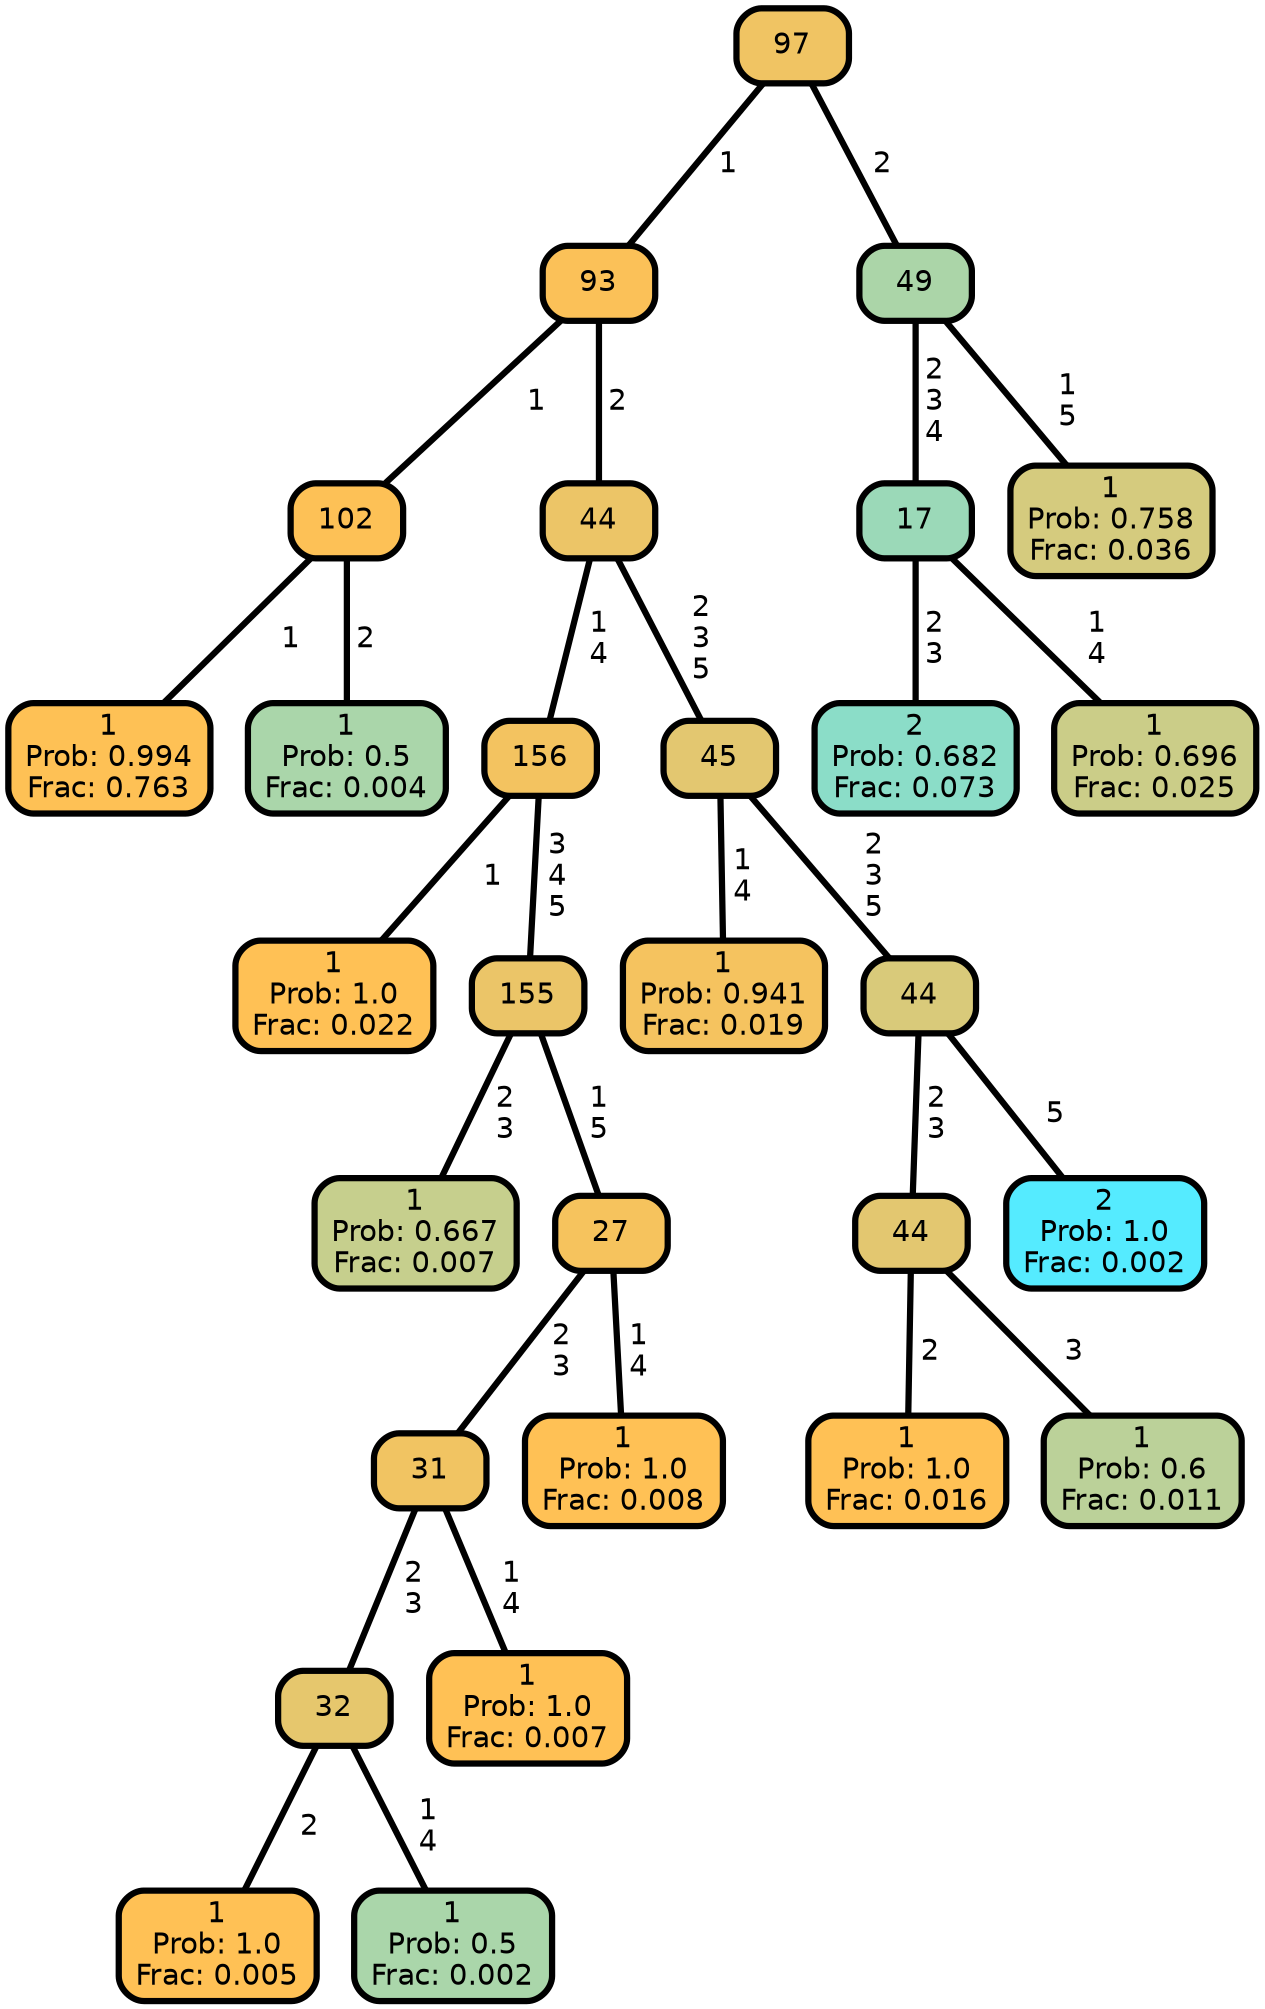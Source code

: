 graph Tree {
node [shape=box, style="filled, rounded",color="black",penwidth="3",fontcolor="black",                 fontname=helvetica] ;
graph [ranksep="0 equally", splines=straight,                 bgcolor=transparent, dpi=200] ;
edge [fontname=helvetica, color=black] ;
0 [label="1
Prob: 0.994
Frac: 0.763", fillcolor="#fec155"] ;
1 [label="102", fillcolor="#fdc156"] ;
2 [label="1
Prob: 0.5
Frac: 0.004", fillcolor="#aad6aa"] ;
3 [label="93", fillcolor="#fbc158"] ;
4 [label="1
Prob: 1.0
Frac: 0.022", fillcolor="#ffc155"] ;
5 [label="156", fillcolor="#f3c360"] ;
6 [label="1
Prob: 0.667
Frac: 0.007", fillcolor="#c6cf8d"] ;
7 [label="155", fillcolor="#ebc568"] ;
8 [label="1
Prob: 1.0
Frac: 0.005", fillcolor="#ffc155"] ;
9 [label="32", fillcolor="#e6c76d"] ;
10 [label="1
Prob: 0.5
Frac: 0.002", fillcolor="#aad6aa"] ;
11 [label="31", fillcolor="#f1c462"] ;
12 [label="1
Prob: 1.0
Frac: 0.007", fillcolor="#ffc155"] ;
13 [label="27", fillcolor="#f6c35d"] ;
14 [label="1
Prob: 1.0
Frac: 0.008", fillcolor="#ffc155"] ;
15 [label="44", fillcolor="#ecc567"] ;
16 [label="1
Prob: 0.941
Frac: 0.019", fillcolor="#f5c35f"] ;
17 [label="45", fillcolor="#e3c770"] ;
18 [label="1
Prob: 1.0
Frac: 0.016", fillcolor="#ffc155"] ;
19 [label="44", fillcolor="#e3c770"] ;
20 [label="1
Prob: 0.6
Frac: 0.011", fillcolor="#bbd199"] ;
21 [label="44", fillcolor="#d9ca7a"] ;
22 [label="2
Prob: 1.0
Frac: 0.002", fillcolor="#55ebff"] ;
23 [label="97", fillcolor="#f0c463"] ;
24 [label="2
Prob: 0.682
Frac: 0.073", fillcolor="#8bddc8"] ;
25 [label="17", fillcolor="#9bd9b8"] ;
26 [label="1
Prob: 0.696
Frac: 0.025", fillcolor="#cbcd88"] ;
27 [label="49", fillcolor="#abd5a8"] ;
28 [label="1
Prob: 0.758
Frac: 0.036", fillcolor="#d5cb7e"] ;
1 -- 0 [label=" 1",penwidth=3] ;
1 -- 2 [label=" 2",penwidth=3] ;
3 -- 1 [label=" 1",penwidth=3] ;
3 -- 15 [label=" 2",penwidth=3] ;
5 -- 4 [label=" 1",penwidth=3] ;
5 -- 7 [label=" 3\n 4\n 5",penwidth=3] ;
7 -- 6 [label=" 2\n 3",penwidth=3] ;
7 -- 13 [label=" 1\n 5",penwidth=3] ;
9 -- 8 [label=" 2",penwidth=3] ;
9 -- 10 [label=" 1\n 4",penwidth=3] ;
11 -- 9 [label=" 2\n 3",penwidth=3] ;
11 -- 12 [label=" 1\n 4",penwidth=3] ;
13 -- 11 [label=" 2\n 3",penwidth=3] ;
13 -- 14 [label=" 1\n 4",penwidth=3] ;
15 -- 5 [label=" 1\n 4",penwidth=3] ;
15 -- 17 [label=" 2\n 3\n 5",penwidth=3] ;
17 -- 16 [label=" 1\n 4",penwidth=3] ;
17 -- 21 [label=" 2\n 3\n 5",penwidth=3] ;
19 -- 18 [label=" 2",penwidth=3] ;
19 -- 20 [label=" 3",penwidth=3] ;
21 -- 19 [label=" 2\n 3",penwidth=3] ;
21 -- 22 [label=" 5",penwidth=3] ;
23 -- 3 [label=" 1",penwidth=3] ;
23 -- 27 [label=" 2",penwidth=3] ;
25 -- 24 [label=" 2\n 3",penwidth=3] ;
25 -- 26 [label=" 1\n 4",penwidth=3] ;
27 -- 25 [label=" 2\n 3\n 4",penwidth=3] ;
27 -- 28 [label=" 1\n 5",penwidth=3] ;
{rank = same;}}